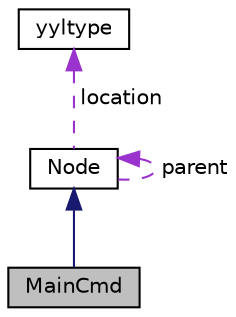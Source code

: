 digraph "MainCmd"
{
  edge [fontname="Helvetica",fontsize="10",labelfontname="Helvetica",labelfontsize="10"];
  node [fontname="Helvetica",fontsize="10",shape=record];
  Node7 [label="MainCmd",height=0.2,width=0.4,color="black", fillcolor="grey75", style="filled", fontcolor="black"];
  Node8 -> Node7 [dir="back",color="midnightblue",fontsize="10",style="solid"];
  Node8 [label="Node",height=0.2,width=0.4,color="black", fillcolor="white", style="filled",URL="$class_node.html"];
  Node8 -> Node8 [dir="back",color="darkorchid3",fontsize="10",style="dashed",label=" parent" ];
  Node9 -> Node8 [dir="back",color="darkorchid3",fontsize="10",style="dashed",label=" location" ];
  Node9 [label="yyltype",height=0.2,width=0.4,color="black", fillcolor="white", style="filled",URL="$structyyltype.html"];
}
